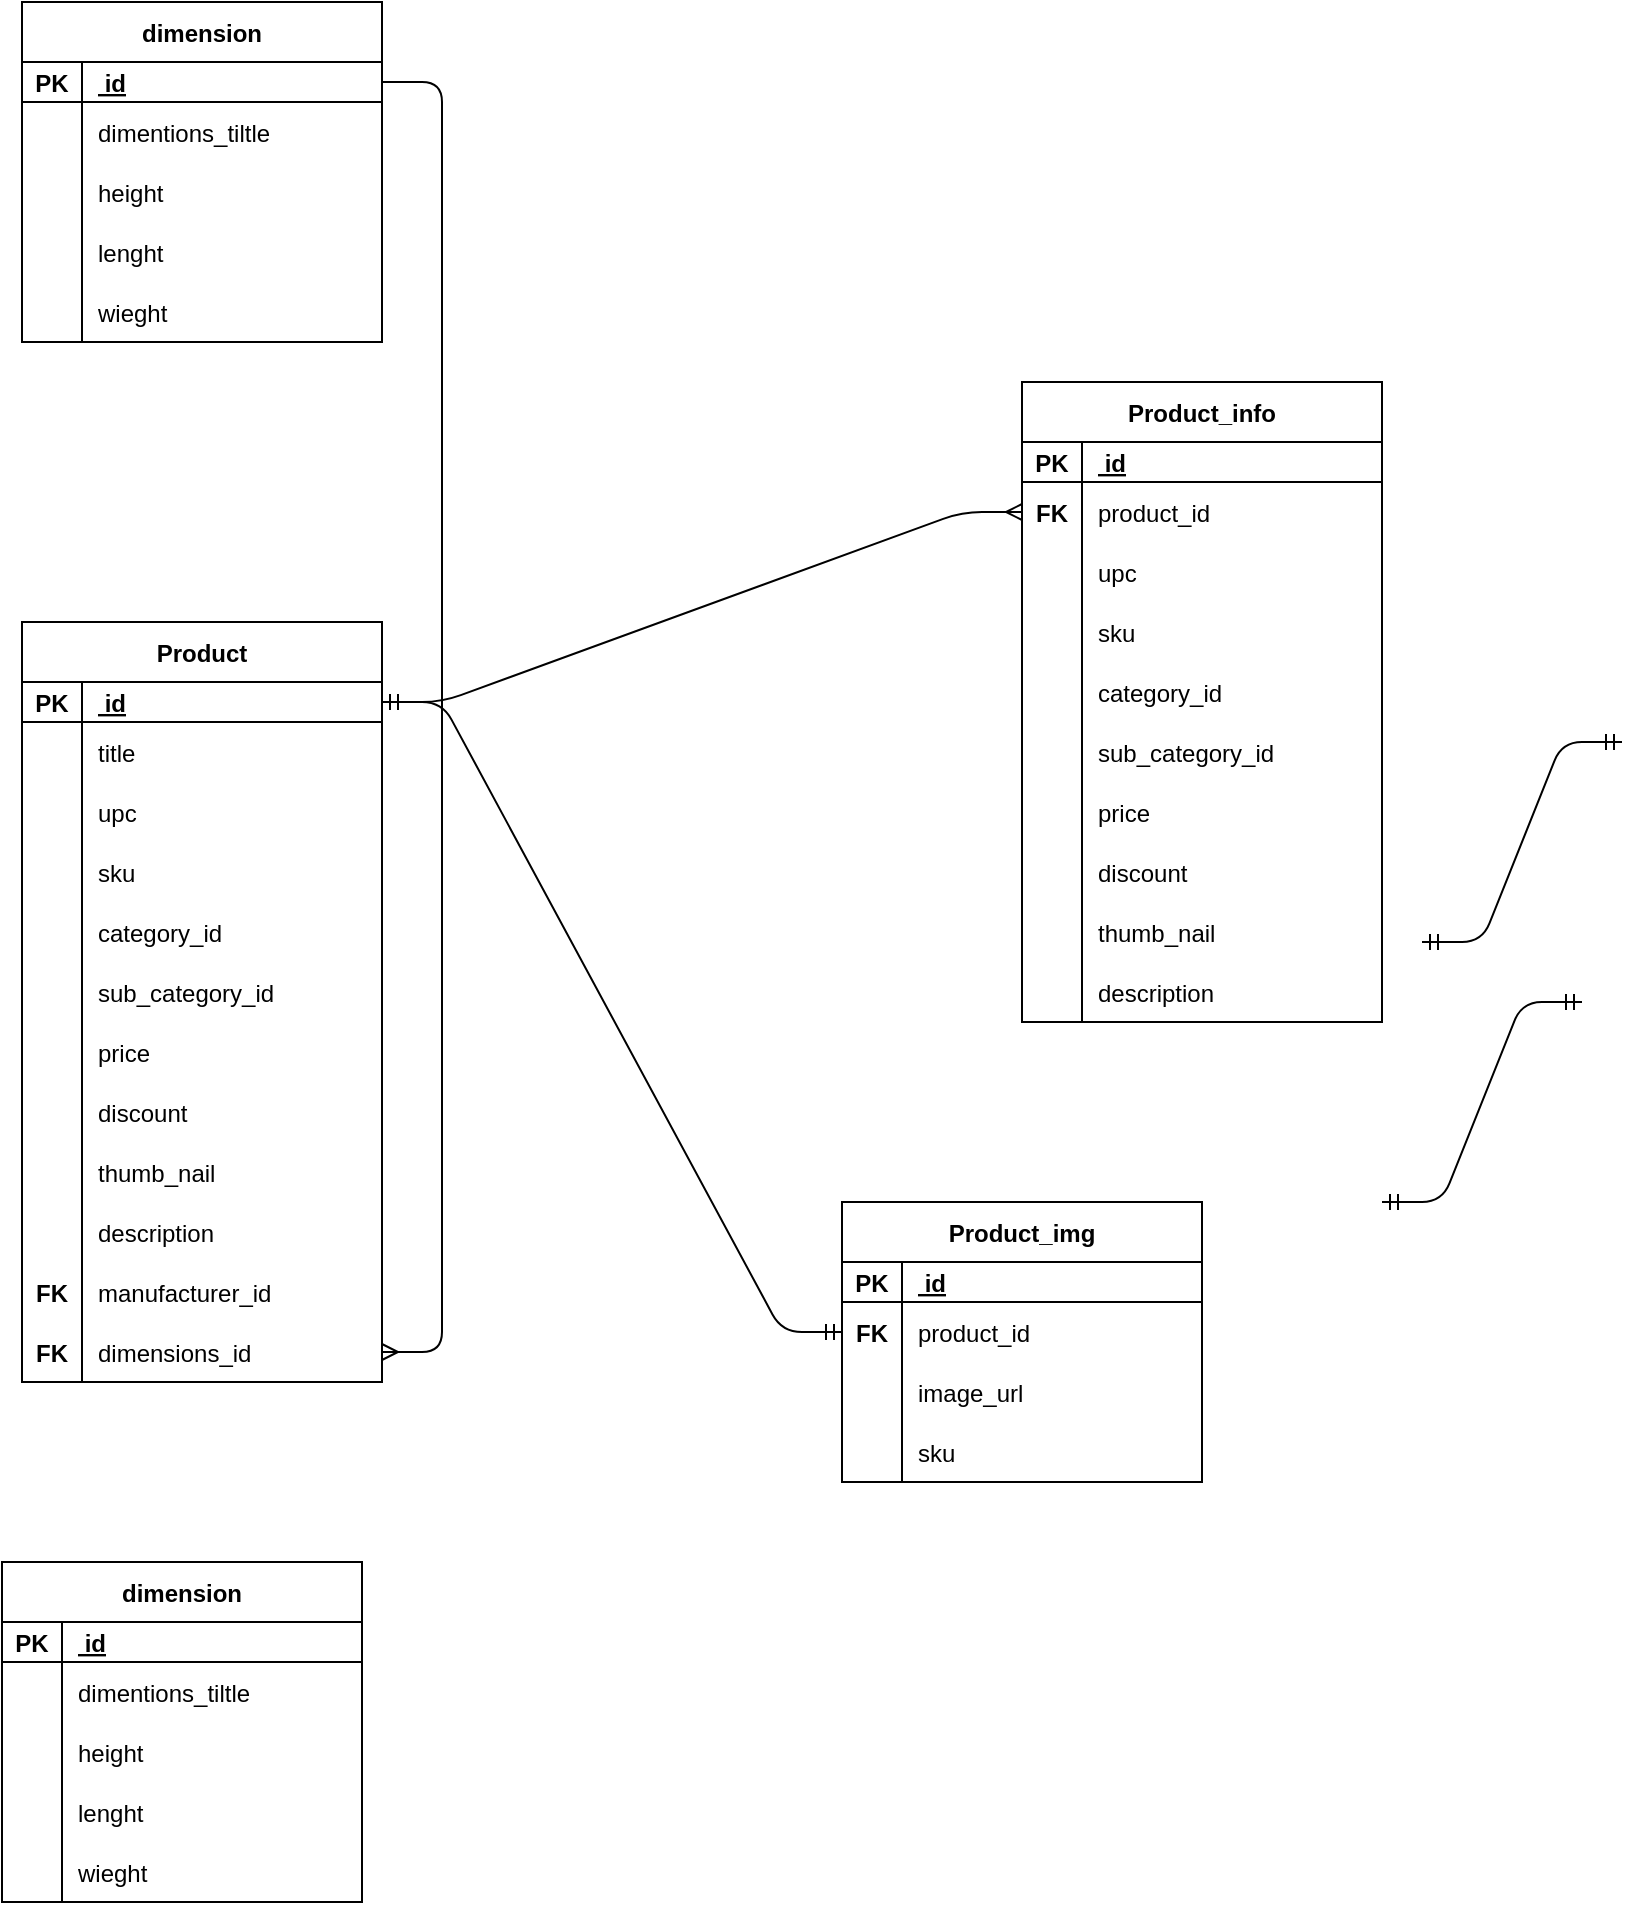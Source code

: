 <mxfile version="13.8.8" type="browser" pages="2"><diagram id="fEbdx-vUlIkWKk-Exyd5" name="Page-1"><mxGraphModel dx="1237" dy="641" grid="1" gridSize="10" guides="1" tooltips="1" connect="1" arrows="1" fold="1" page="1" pageScale="1" pageWidth="850" pageHeight="1100" background="none" math="0" shadow="0"><root><mxCell id="0"/><mxCell id="1" parent="0"/><mxCell id="HmxfH6JUdbdPDnPLkDST-1" value="Product" style="shape=table;startSize=30;container=1;collapsible=1;childLayout=tableLayout;fixedRows=1;rowLines=0;fontStyle=1;align=center;resizeLast=1;" parent="1" vertex="1"><mxGeometry x="300" y="340" width="180" height="380" as="geometry"/></mxCell><mxCell id="HmxfH6JUdbdPDnPLkDST-2" value="" style="shape=partialRectangle;collapsible=0;dropTarget=0;pointerEvents=0;fillColor=none;top=0;left=0;bottom=1;right=0;points=[[0,0.5],[1,0.5]];portConstraint=eastwest;" parent="HmxfH6JUdbdPDnPLkDST-1" vertex="1"><mxGeometry y="30" width="180" height="20" as="geometry"/></mxCell><mxCell id="HmxfH6JUdbdPDnPLkDST-3" value="PK" style="shape=partialRectangle;connectable=0;fillColor=none;top=0;left=0;bottom=0;right=0;fontStyle=1;overflow=hidden;" parent="HmxfH6JUdbdPDnPLkDST-2" vertex="1"><mxGeometry width="30" height="20" as="geometry"/></mxCell><mxCell id="HmxfH6JUdbdPDnPLkDST-4" value=" id" style="shape=partialRectangle;connectable=0;fillColor=none;top=0;left=0;bottom=0;right=0;align=left;spacingLeft=6;fontStyle=5;overflow=hidden;" parent="HmxfH6JUdbdPDnPLkDST-2" vertex="1"><mxGeometry x="30" width="150" height="20" as="geometry"/></mxCell><mxCell id="HmxfH6JUdbdPDnPLkDST-5" value="" style="shape=partialRectangle;collapsible=0;dropTarget=0;pointerEvents=0;fillColor=none;top=0;left=0;bottom=0;right=0;points=[[0,0.5],[1,0.5]];portConstraint=eastwest;" parent="HmxfH6JUdbdPDnPLkDST-1" vertex="1"><mxGeometry y="50" width="180" height="30" as="geometry"/></mxCell><mxCell id="HmxfH6JUdbdPDnPLkDST-6" value="" style="shape=partialRectangle;connectable=0;fillColor=none;top=0;left=0;bottom=0;right=0;editable=1;overflow=hidden;" parent="HmxfH6JUdbdPDnPLkDST-5" vertex="1"><mxGeometry width="30" height="30" as="geometry"/></mxCell><mxCell id="HmxfH6JUdbdPDnPLkDST-7" value="title" style="shape=partialRectangle;connectable=0;fillColor=none;top=0;left=0;bottom=0;right=0;align=left;spacingLeft=6;overflow=hidden;" parent="HmxfH6JUdbdPDnPLkDST-5" vertex="1"><mxGeometry x="30" width="150" height="30" as="geometry"/></mxCell><mxCell id="HmxfH6JUdbdPDnPLkDST-8" value="" style="shape=partialRectangle;collapsible=0;dropTarget=0;pointerEvents=0;fillColor=none;top=0;left=0;bottom=0;right=0;points=[[0,0.5],[1,0.5]];portConstraint=eastwest;" parent="HmxfH6JUdbdPDnPLkDST-1" vertex="1"><mxGeometry y="80" width="180" height="30" as="geometry"/></mxCell><mxCell id="HmxfH6JUdbdPDnPLkDST-9" value="" style="shape=partialRectangle;connectable=0;fillColor=none;top=0;left=0;bottom=0;right=0;editable=1;overflow=hidden;" parent="HmxfH6JUdbdPDnPLkDST-8" vertex="1"><mxGeometry width="30" height="30" as="geometry"/></mxCell><mxCell id="HmxfH6JUdbdPDnPLkDST-10" value="upc   " style="shape=partialRectangle;connectable=0;fillColor=none;top=0;left=0;bottom=0;right=0;align=left;spacingLeft=6;overflow=hidden;" parent="HmxfH6JUdbdPDnPLkDST-8" vertex="1"><mxGeometry x="30" width="150" height="30" as="geometry"/></mxCell><mxCell id="HmxfH6JUdbdPDnPLkDST-11" value="" style="shape=partialRectangle;collapsible=0;dropTarget=0;pointerEvents=0;fillColor=none;top=0;left=0;bottom=0;right=0;points=[[0,0.5],[1,0.5]];portConstraint=eastwest;" parent="HmxfH6JUdbdPDnPLkDST-1" vertex="1"><mxGeometry y="110" width="180" height="30" as="geometry"/></mxCell><mxCell id="HmxfH6JUdbdPDnPLkDST-12" value="" style="shape=partialRectangle;connectable=0;fillColor=none;top=0;left=0;bottom=0;right=0;editable=1;overflow=hidden;" parent="HmxfH6JUdbdPDnPLkDST-11" vertex="1"><mxGeometry width="30" height="30" as="geometry"/></mxCell><mxCell id="HmxfH6JUdbdPDnPLkDST-13" value="sku" style="shape=partialRectangle;connectable=0;fillColor=none;top=0;left=0;bottom=0;right=0;align=left;spacingLeft=6;overflow=hidden;" parent="HmxfH6JUdbdPDnPLkDST-11" vertex="1"><mxGeometry x="30" width="150" height="30" as="geometry"/></mxCell><mxCell id="tPYWvivdHsHxhZKsku42-125" style="shape=partialRectangle;collapsible=0;dropTarget=0;pointerEvents=0;fillColor=none;top=0;left=0;bottom=0;right=0;points=[[0,0.5],[1,0.5]];portConstraint=eastwest;" parent="HmxfH6JUdbdPDnPLkDST-1" vertex="1"><mxGeometry y="140" width="180" height="30" as="geometry"/></mxCell><mxCell id="tPYWvivdHsHxhZKsku42-126" style="shape=partialRectangle;connectable=0;fillColor=none;top=0;left=0;bottom=0;right=0;editable=1;overflow=hidden;" parent="tPYWvivdHsHxhZKsku42-125" vertex="1"><mxGeometry width="30" height="30" as="geometry"/></mxCell><mxCell id="tPYWvivdHsHxhZKsku42-127" value="category_id" style="shape=partialRectangle;connectable=0;fillColor=none;top=0;left=0;bottom=0;right=0;align=left;spacingLeft=6;overflow=hidden;" parent="tPYWvivdHsHxhZKsku42-125" vertex="1"><mxGeometry x="30" width="150" height="30" as="geometry"/></mxCell><mxCell id="tPYWvivdHsHxhZKsku42-148" style="shape=partialRectangle;collapsible=0;dropTarget=0;pointerEvents=0;fillColor=none;top=0;left=0;bottom=0;right=0;points=[[0,0.5],[1,0.5]];portConstraint=eastwest;" parent="HmxfH6JUdbdPDnPLkDST-1" vertex="1"><mxGeometry y="170" width="180" height="30" as="geometry"/></mxCell><mxCell id="tPYWvivdHsHxhZKsku42-149" value="" style="shape=partialRectangle;connectable=0;fillColor=none;top=0;left=0;bottom=0;right=0;editable=1;overflow=hidden;" parent="tPYWvivdHsHxhZKsku42-148" vertex="1"><mxGeometry width="30" height="30" as="geometry"/></mxCell><mxCell id="tPYWvivdHsHxhZKsku42-150" value="sub_category_id" style="shape=partialRectangle;connectable=0;fillColor=none;top=0;left=0;bottom=0;right=0;align=left;spacingLeft=6;overflow=hidden;" parent="tPYWvivdHsHxhZKsku42-148" vertex="1"><mxGeometry x="30" width="150" height="30" as="geometry"/></mxCell><mxCell id="WSC9RG_QMEoQZUAOt0Hj-1" style="shape=partialRectangle;collapsible=0;dropTarget=0;pointerEvents=0;fillColor=none;top=0;left=0;bottom=0;right=0;points=[[0,0.5],[1,0.5]];portConstraint=eastwest;" parent="HmxfH6JUdbdPDnPLkDST-1" vertex="1"><mxGeometry y="200" width="180" height="30" as="geometry"/></mxCell><mxCell id="WSC9RG_QMEoQZUAOt0Hj-2" style="shape=partialRectangle;connectable=0;fillColor=none;top=0;left=0;bottom=0;right=0;editable=1;overflow=hidden;" parent="WSC9RG_QMEoQZUAOt0Hj-1" vertex="1"><mxGeometry width="30" height="30" as="geometry"/></mxCell><mxCell id="WSC9RG_QMEoQZUAOt0Hj-3" value="price" style="shape=partialRectangle;connectable=0;fillColor=none;top=0;left=0;bottom=0;right=0;align=left;spacingLeft=6;overflow=hidden;" parent="WSC9RG_QMEoQZUAOt0Hj-1" vertex="1"><mxGeometry x="30" width="150" height="30" as="geometry"/></mxCell><mxCell id="WSC9RG_QMEoQZUAOt0Hj-4" style="shape=partialRectangle;collapsible=0;dropTarget=0;pointerEvents=0;fillColor=none;top=0;left=0;bottom=0;right=0;points=[[0,0.5],[1,0.5]];portConstraint=eastwest;" parent="HmxfH6JUdbdPDnPLkDST-1" vertex="1"><mxGeometry y="230" width="180" height="30" as="geometry"/></mxCell><mxCell id="WSC9RG_QMEoQZUAOt0Hj-5" style="shape=partialRectangle;connectable=0;fillColor=none;top=0;left=0;bottom=0;right=0;editable=1;overflow=hidden;" parent="WSC9RG_QMEoQZUAOt0Hj-4" vertex="1"><mxGeometry width="30" height="30" as="geometry"/></mxCell><mxCell id="WSC9RG_QMEoQZUAOt0Hj-6" value="discount" style="shape=partialRectangle;connectable=0;fillColor=none;top=0;left=0;bottom=0;right=0;align=left;spacingLeft=6;overflow=hidden;" parent="WSC9RG_QMEoQZUAOt0Hj-4" vertex="1"><mxGeometry x="30" width="150" height="30" as="geometry"/></mxCell><mxCell id="WSC9RG_QMEoQZUAOt0Hj-7" style="shape=partialRectangle;collapsible=0;dropTarget=0;pointerEvents=0;fillColor=none;top=0;left=0;bottom=0;right=0;points=[[0,0.5],[1,0.5]];portConstraint=eastwest;" parent="HmxfH6JUdbdPDnPLkDST-1" vertex="1"><mxGeometry y="260" width="180" height="30" as="geometry"/></mxCell><mxCell id="WSC9RG_QMEoQZUAOt0Hj-8" style="shape=partialRectangle;connectable=0;fillColor=none;top=0;left=0;bottom=0;right=0;editable=1;overflow=hidden;" parent="WSC9RG_QMEoQZUAOt0Hj-7" vertex="1"><mxGeometry width="30" height="30" as="geometry"/></mxCell><mxCell id="WSC9RG_QMEoQZUAOt0Hj-9" value="thumb_nail" style="shape=partialRectangle;connectable=0;fillColor=none;top=0;left=0;bottom=0;right=0;align=left;spacingLeft=6;overflow=hidden;" parent="WSC9RG_QMEoQZUAOt0Hj-7" vertex="1"><mxGeometry x="30" width="150" height="30" as="geometry"/></mxCell><mxCell id="WSC9RG_QMEoQZUAOt0Hj-10" style="shape=partialRectangle;collapsible=0;dropTarget=0;pointerEvents=0;fillColor=none;top=0;left=0;bottom=0;right=0;points=[[0,0.5],[1,0.5]];portConstraint=eastwest;" parent="HmxfH6JUdbdPDnPLkDST-1" vertex="1"><mxGeometry y="290" width="180" height="30" as="geometry"/></mxCell><mxCell id="WSC9RG_QMEoQZUAOt0Hj-11" style="shape=partialRectangle;connectable=0;fillColor=none;top=0;left=0;bottom=0;right=0;editable=1;overflow=hidden;" parent="WSC9RG_QMEoQZUAOt0Hj-10" vertex="1"><mxGeometry width="30" height="30" as="geometry"/></mxCell><mxCell id="WSC9RG_QMEoQZUAOt0Hj-12" value="description" style="shape=partialRectangle;connectable=0;fillColor=none;top=0;left=0;bottom=0;right=0;align=left;spacingLeft=6;overflow=hidden;" parent="WSC9RG_QMEoQZUAOt0Hj-10" vertex="1"><mxGeometry x="30" width="150" height="30" as="geometry"/></mxCell><mxCell id="WSC9RG_QMEoQZUAOt0Hj-13" style="shape=partialRectangle;collapsible=0;dropTarget=0;pointerEvents=0;fillColor=none;top=0;left=0;bottom=0;right=0;points=[[0,0.5],[1,0.5]];portConstraint=eastwest;" parent="HmxfH6JUdbdPDnPLkDST-1" vertex="1"><mxGeometry y="320" width="180" height="30" as="geometry"/></mxCell><mxCell id="WSC9RG_QMEoQZUAOt0Hj-14" value="FK" style="shape=partialRectangle;connectable=0;fillColor=none;top=0;left=0;bottom=0;right=0;editable=1;overflow=hidden;fontStyle=1" parent="WSC9RG_QMEoQZUAOt0Hj-13" vertex="1"><mxGeometry width="30" height="30" as="geometry"/></mxCell><mxCell id="WSC9RG_QMEoQZUAOt0Hj-15" value="manufacturer_id" style="shape=partialRectangle;connectable=0;fillColor=none;top=0;left=0;bottom=0;right=0;align=left;spacingLeft=6;overflow=hidden;" parent="WSC9RG_QMEoQZUAOt0Hj-13" vertex="1"><mxGeometry x="30" width="150" height="30" as="geometry"/></mxCell><mxCell id="WSC9RG_QMEoQZUAOt0Hj-16" style="shape=partialRectangle;collapsible=0;dropTarget=0;pointerEvents=0;fillColor=none;top=0;left=0;bottom=0;right=0;points=[[0,0.5],[1,0.5]];portConstraint=eastwest;" parent="HmxfH6JUdbdPDnPLkDST-1" vertex="1"><mxGeometry y="350" width="180" height="30" as="geometry"/></mxCell><mxCell id="WSC9RG_QMEoQZUAOt0Hj-17" value="FK" style="shape=partialRectangle;connectable=0;fillColor=none;top=0;left=0;bottom=0;right=0;editable=1;overflow=hidden;fontStyle=1" parent="WSC9RG_QMEoQZUAOt0Hj-16" vertex="1"><mxGeometry width="30" height="30" as="geometry"/></mxCell><mxCell id="WSC9RG_QMEoQZUAOt0Hj-18" value="dimensions_id" style="shape=partialRectangle;connectable=0;fillColor=none;top=0;left=0;bottom=0;right=0;align=left;spacingLeft=6;overflow=hidden;" parent="WSC9RG_QMEoQZUAOt0Hj-16" vertex="1"><mxGeometry x="30" width="150" height="30" as="geometry"/></mxCell><mxCell id="WSC9RG_QMEoQZUAOt0Hj-31" value="Product_info" style="shape=table;startSize=30;container=1;collapsible=1;childLayout=tableLayout;fixedRows=1;rowLines=0;fontStyle=1;align=center;resizeLast=1;" parent="1" vertex="1"><mxGeometry x="800" y="220" width="180" height="320" as="geometry"/></mxCell><mxCell id="WSC9RG_QMEoQZUAOt0Hj-32" value="" style="shape=partialRectangle;collapsible=0;dropTarget=0;pointerEvents=0;fillColor=none;top=0;left=0;bottom=1;right=0;points=[[0,0.5],[1,0.5]];portConstraint=eastwest;" parent="WSC9RG_QMEoQZUAOt0Hj-31" vertex="1"><mxGeometry y="30" width="180" height="20" as="geometry"/></mxCell><mxCell id="WSC9RG_QMEoQZUAOt0Hj-33" value="PK" style="shape=partialRectangle;connectable=0;fillColor=none;top=0;left=0;bottom=0;right=0;fontStyle=1;overflow=hidden;" parent="WSC9RG_QMEoQZUAOt0Hj-32" vertex="1"><mxGeometry width="30" height="20" as="geometry"/></mxCell><mxCell id="WSC9RG_QMEoQZUAOt0Hj-34" value=" id" style="shape=partialRectangle;connectable=0;fillColor=none;top=0;left=0;bottom=0;right=0;align=left;spacingLeft=6;fontStyle=5;overflow=hidden;" parent="WSC9RG_QMEoQZUAOt0Hj-32" vertex="1"><mxGeometry x="30" width="150" height="20" as="geometry"/></mxCell><mxCell id="WSC9RG_QMEoQZUAOt0Hj-35" value="" style="shape=partialRectangle;collapsible=0;dropTarget=0;pointerEvents=0;fillColor=none;top=0;left=0;bottom=0;right=0;points=[[0,0.5],[1,0.5]];portConstraint=eastwest;" parent="WSC9RG_QMEoQZUAOt0Hj-31" vertex="1"><mxGeometry y="50" width="180" height="30" as="geometry"/></mxCell><mxCell id="WSC9RG_QMEoQZUAOt0Hj-36" value="FK" style="shape=partialRectangle;connectable=0;fillColor=none;top=0;left=0;bottom=0;right=0;editable=1;overflow=hidden;fontStyle=1" parent="WSC9RG_QMEoQZUAOt0Hj-35" vertex="1"><mxGeometry width="30" height="30" as="geometry"/></mxCell><mxCell id="WSC9RG_QMEoQZUAOt0Hj-37" value="product_id" style="shape=partialRectangle;connectable=0;fillColor=none;top=0;left=0;bottom=0;right=0;align=left;spacingLeft=6;overflow=hidden;" parent="WSC9RG_QMEoQZUAOt0Hj-35" vertex="1"><mxGeometry x="30" width="150" height="30" as="geometry"/></mxCell><mxCell id="WSC9RG_QMEoQZUAOt0Hj-38" value="" style="shape=partialRectangle;collapsible=0;dropTarget=0;pointerEvents=0;fillColor=none;top=0;left=0;bottom=0;right=0;points=[[0,0.5],[1,0.5]];portConstraint=eastwest;" parent="WSC9RG_QMEoQZUAOt0Hj-31" vertex="1"><mxGeometry y="80" width="180" height="30" as="geometry"/></mxCell><mxCell id="WSC9RG_QMEoQZUAOt0Hj-39" value="" style="shape=partialRectangle;connectable=0;fillColor=none;top=0;left=0;bottom=0;right=0;editable=1;overflow=hidden;" parent="WSC9RG_QMEoQZUAOt0Hj-38" vertex="1"><mxGeometry width="30" height="30" as="geometry"/></mxCell><mxCell id="WSC9RG_QMEoQZUAOt0Hj-40" value="upc   " style="shape=partialRectangle;connectable=0;fillColor=none;top=0;left=0;bottom=0;right=0;align=left;spacingLeft=6;overflow=hidden;" parent="WSC9RG_QMEoQZUAOt0Hj-38" vertex="1"><mxGeometry x="30" width="150" height="30" as="geometry"/></mxCell><mxCell id="WSC9RG_QMEoQZUAOt0Hj-41" value="" style="shape=partialRectangle;collapsible=0;dropTarget=0;pointerEvents=0;fillColor=none;top=0;left=0;bottom=0;right=0;points=[[0,0.5],[1,0.5]];portConstraint=eastwest;" parent="WSC9RG_QMEoQZUAOt0Hj-31" vertex="1"><mxGeometry y="110" width="180" height="30" as="geometry"/></mxCell><mxCell id="WSC9RG_QMEoQZUAOt0Hj-42" value="" style="shape=partialRectangle;connectable=0;fillColor=none;top=0;left=0;bottom=0;right=0;editable=1;overflow=hidden;" parent="WSC9RG_QMEoQZUAOt0Hj-41" vertex="1"><mxGeometry width="30" height="30" as="geometry"/></mxCell><mxCell id="WSC9RG_QMEoQZUAOt0Hj-43" value="sku" style="shape=partialRectangle;connectable=0;fillColor=none;top=0;left=0;bottom=0;right=0;align=left;spacingLeft=6;overflow=hidden;" parent="WSC9RG_QMEoQZUAOt0Hj-41" vertex="1"><mxGeometry x="30" width="150" height="30" as="geometry"/></mxCell><mxCell id="WSC9RG_QMEoQZUAOt0Hj-44" style="shape=partialRectangle;collapsible=0;dropTarget=0;pointerEvents=0;fillColor=none;top=0;left=0;bottom=0;right=0;points=[[0,0.5],[1,0.5]];portConstraint=eastwest;" parent="WSC9RG_QMEoQZUAOt0Hj-31" vertex="1"><mxGeometry y="140" width="180" height="30" as="geometry"/></mxCell><mxCell id="WSC9RG_QMEoQZUAOt0Hj-45" style="shape=partialRectangle;connectable=0;fillColor=none;top=0;left=0;bottom=0;right=0;editable=1;overflow=hidden;" parent="WSC9RG_QMEoQZUAOt0Hj-44" vertex="1"><mxGeometry width="30" height="30" as="geometry"/></mxCell><mxCell id="WSC9RG_QMEoQZUAOt0Hj-46" value="category_id" style="shape=partialRectangle;connectable=0;fillColor=none;top=0;left=0;bottom=0;right=0;align=left;spacingLeft=6;overflow=hidden;" parent="WSC9RG_QMEoQZUAOt0Hj-44" vertex="1"><mxGeometry x="30" width="150" height="30" as="geometry"/></mxCell><mxCell id="WSC9RG_QMEoQZUAOt0Hj-47" style="shape=partialRectangle;collapsible=0;dropTarget=0;pointerEvents=0;fillColor=none;top=0;left=0;bottom=0;right=0;points=[[0,0.5],[1,0.5]];portConstraint=eastwest;" parent="WSC9RG_QMEoQZUAOt0Hj-31" vertex="1"><mxGeometry y="170" width="180" height="30" as="geometry"/></mxCell><mxCell id="WSC9RG_QMEoQZUAOt0Hj-48" value="" style="shape=partialRectangle;connectable=0;fillColor=none;top=0;left=0;bottom=0;right=0;editable=1;overflow=hidden;" parent="WSC9RG_QMEoQZUAOt0Hj-47" vertex="1"><mxGeometry width="30" height="30" as="geometry"/></mxCell><mxCell id="WSC9RG_QMEoQZUAOt0Hj-49" value="sub_category_id" style="shape=partialRectangle;connectable=0;fillColor=none;top=0;left=0;bottom=0;right=0;align=left;spacingLeft=6;overflow=hidden;" parent="WSC9RG_QMEoQZUAOt0Hj-47" vertex="1"><mxGeometry x="30" width="150" height="30" as="geometry"/></mxCell><mxCell id="WSC9RG_QMEoQZUAOt0Hj-50" style="shape=partialRectangle;collapsible=0;dropTarget=0;pointerEvents=0;fillColor=none;top=0;left=0;bottom=0;right=0;points=[[0,0.5],[1,0.5]];portConstraint=eastwest;" parent="WSC9RG_QMEoQZUAOt0Hj-31" vertex="1"><mxGeometry y="200" width="180" height="30" as="geometry"/></mxCell><mxCell id="WSC9RG_QMEoQZUAOt0Hj-51" style="shape=partialRectangle;connectable=0;fillColor=none;top=0;left=0;bottom=0;right=0;editable=1;overflow=hidden;" parent="WSC9RG_QMEoQZUAOt0Hj-50" vertex="1"><mxGeometry width="30" height="30" as="geometry"/></mxCell><mxCell id="WSC9RG_QMEoQZUAOt0Hj-52" value="price" style="shape=partialRectangle;connectable=0;fillColor=none;top=0;left=0;bottom=0;right=0;align=left;spacingLeft=6;overflow=hidden;" parent="WSC9RG_QMEoQZUAOt0Hj-50" vertex="1"><mxGeometry x="30" width="150" height="30" as="geometry"/></mxCell><mxCell id="WSC9RG_QMEoQZUAOt0Hj-53" style="shape=partialRectangle;collapsible=0;dropTarget=0;pointerEvents=0;fillColor=none;top=0;left=0;bottom=0;right=0;points=[[0,0.5],[1,0.5]];portConstraint=eastwest;" parent="WSC9RG_QMEoQZUAOt0Hj-31" vertex="1"><mxGeometry y="230" width="180" height="30" as="geometry"/></mxCell><mxCell id="WSC9RG_QMEoQZUAOt0Hj-54" style="shape=partialRectangle;connectable=0;fillColor=none;top=0;left=0;bottom=0;right=0;editable=1;overflow=hidden;" parent="WSC9RG_QMEoQZUAOt0Hj-53" vertex="1"><mxGeometry width="30" height="30" as="geometry"/></mxCell><mxCell id="WSC9RG_QMEoQZUAOt0Hj-55" value="discount" style="shape=partialRectangle;connectable=0;fillColor=none;top=0;left=0;bottom=0;right=0;align=left;spacingLeft=6;overflow=hidden;" parent="WSC9RG_QMEoQZUAOt0Hj-53" vertex="1"><mxGeometry x="30" width="150" height="30" as="geometry"/></mxCell><mxCell id="WSC9RG_QMEoQZUAOt0Hj-56" style="shape=partialRectangle;collapsible=0;dropTarget=0;pointerEvents=0;fillColor=none;top=0;left=0;bottom=0;right=0;points=[[0,0.5],[1,0.5]];portConstraint=eastwest;" parent="WSC9RG_QMEoQZUAOt0Hj-31" vertex="1"><mxGeometry y="260" width="180" height="30" as="geometry"/></mxCell><mxCell id="WSC9RG_QMEoQZUAOt0Hj-57" style="shape=partialRectangle;connectable=0;fillColor=none;top=0;left=0;bottom=0;right=0;editable=1;overflow=hidden;" parent="WSC9RG_QMEoQZUAOt0Hj-56" vertex="1"><mxGeometry width="30" height="30" as="geometry"/></mxCell><mxCell id="WSC9RG_QMEoQZUAOt0Hj-58" value="thumb_nail" style="shape=partialRectangle;connectable=0;fillColor=none;top=0;left=0;bottom=0;right=0;align=left;spacingLeft=6;overflow=hidden;" parent="WSC9RG_QMEoQZUAOt0Hj-56" vertex="1"><mxGeometry x="30" width="150" height="30" as="geometry"/></mxCell><mxCell id="WSC9RG_QMEoQZUAOt0Hj-59" style="shape=partialRectangle;collapsible=0;dropTarget=0;pointerEvents=0;fillColor=none;top=0;left=0;bottom=0;right=0;points=[[0,0.5],[1,0.5]];portConstraint=eastwest;" parent="WSC9RG_QMEoQZUAOt0Hj-31" vertex="1"><mxGeometry y="290" width="180" height="30" as="geometry"/></mxCell><mxCell id="WSC9RG_QMEoQZUAOt0Hj-60" style="shape=partialRectangle;connectable=0;fillColor=none;top=0;left=0;bottom=0;right=0;editable=1;overflow=hidden;" parent="WSC9RG_QMEoQZUAOt0Hj-59" vertex="1"><mxGeometry width="30" height="30" as="geometry"/></mxCell><mxCell id="WSC9RG_QMEoQZUAOt0Hj-61" value="description" style="shape=partialRectangle;connectable=0;fillColor=none;top=0;left=0;bottom=0;right=0;align=left;spacingLeft=6;overflow=hidden;" parent="WSC9RG_QMEoQZUAOt0Hj-59" vertex="1"><mxGeometry x="30" width="150" height="30" as="geometry"/></mxCell><mxCell id="WSC9RG_QMEoQZUAOt0Hj-78" value="Product_img" style="shape=table;startSize=30;container=1;collapsible=1;childLayout=tableLayout;fixedRows=1;rowLines=0;fontStyle=1;align=center;resizeLast=1;" parent="1" vertex="1"><mxGeometry x="710" y="630" width="180" height="140" as="geometry"/></mxCell><mxCell id="WSC9RG_QMEoQZUAOt0Hj-79" value="" style="shape=partialRectangle;collapsible=0;dropTarget=0;pointerEvents=0;fillColor=none;top=0;left=0;bottom=1;right=0;points=[[0,0.5],[1,0.5]];portConstraint=eastwest;" parent="WSC9RG_QMEoQZUAOt0Hj-78" vertex="1"><mxGeometry y="30" width="180" height="20" as="geometry"/></mxCell><mxCell id="WSC9RG_QMEoQZUAOt0Hj-80" value="PK" style="shape=partialRectangle;connectable=0;fillColor=none;top=0;left=0;bottom=0;right=0;fontStyle=1;overflow=hidden;" parent="WSC9RG_QMEoQZUAOt0Hj-79" vertex="1"><mxGeometry width="30" height="20" as="geometry"/></mxCell><mxCell id="WSC9RG_QMEoQZUAOt0Hj-81" value=" id" style="shape=partialRectangle;connectable=0;fillColor=none;top=0;left=0;bottom=0;right=0;align=left;spacingLeft=6;fontStyle=5;overflow=hidden;" parent="WSC9RG_QMEoQZUAOt0Hj-79" vertex="1"><mxGeometry x="30" width="150" height="20" as="geometry"/></mxCell><mxCell id="WSC9RG_QMEoQZUAOt0Hj-82" value="" style="shape=partialRectangle;collapsible=0;dropTarget=0;pointerEvents=0;fillColor=none;top=0;left=0;bottom=0;right=0;points=[[0,0.5],[1,0.5]];portConstraint=eastwest;" parent="WSC9RG_QMEoQZUAOt0Hj-78" vertex="1"><mxGeometry y="50" width="180" height="30" as="geometry"/></mxCell><mxCell id="WSC9RG_QMEoQZUAOt0Hj-83" value="FK" style="shape=partialRectangle;connectable=0;fillColor=none;top=0;left=0;bottom=0;right=0;editable=1;overflow=hidden;fontStyle=1" parent="WSC9RG_QMEoQZUAOt0Hj-82" vertex="1"><mxGeometry width="30" height="30" as="geometry"/></mxCell><mxCell id="WSC9RG_QMEoQZUAOt0Hj-84" value="product_id" style="shape=partialRectangle;connectable=0;fillColor=none;top=0;left=0;bottom=0;right=0;align=left;spacingLeft=6;overflow=hidden;" parent="WSC9RG_QMEoQZUAOt0Hj-82" vertex="1"><mxGeometry x="30" width="150" height="30" as="geometry"/></mxCell><mxCell id="WSC9RG_QMEoQZUAOt0Hj-85" value="" style="shape=partialRectangle;collapsible=0;dropTarget=0;pointerEvents=0;fillColor=none;top=0;left=0;bottom=0;right=0;points=[[0,0.5],[1,0.5]];portConstraint=eastwest;" parent="WSC9RG_QMEoQZUAOt0Hj-78" vertex="1"><mxGeometry y="80" width="180" height="30" as="geometry"/></mxCell><mxCell id="WSC9RG_QMEoQZUAOt0Hj-86" value="" style="shape=partialRectangle;connectable=0;fillColor=none;top=0;left=0;bottom=0;right=0;editable=1;overflow=hidden;" parent="WSC9RG_QMEoQZUAOt0Hj-85" vertex="1"><mxGeometry width="30" height="30" as="geometry"/></mxCell><mxCell id="WSC9RG_QMEoQZUAOt0Hj-87" value="image_url" style="shape=partialRectangle;connectable=0;fillColor=none;top=0;left=0;bottom=0;right=0;align=left;spacingLeft=6;overflow=hidden;" parent="WSC9RG_QMEoQZUAOt0Hj-85" vertex="1"><mxGeometry x="30" width="150" height="30" as="geometry"/></mxCell><mxCell id="WSC9RG_QMEoQZUAOt0Hj-88" value="" style="shape=partialRectangle;collapsible=0;dropTarget=0;pointerEvents=0;fillColor=none;top=0;left=0;bottom=0;right=0;points=[[0,0.5],[1,0.5]];portConstraint=eastwest;" parent="WSC9RG_QMEoQZUAOt0Hj-78" vertex="1"><mxGeometry y="110" width="180" height="30" as="geometry"/></mxCell><mxCell id="WSC9RG_QMEoQZUAOt0Hj-89" value="" style="shape=partialRectangle;connectable=0;fillColor=none;top=0;left=0;bottom=0;right=0;editable=1;overflow=hidden;" parent="WSC9RG_QMEoQZUAOt0Hj-88" vertex="1"><mxGeometry width="30" height="30" as="geometry"/></mxCell><mxCell id="WSC9RG_QMEoQZUAOt0Hj-90" value="sku" style="shape=partialRectangle;connectable=0;fillColor=none;top=0;left=0;bottom=0;right=0;align=left;spacingLeft=6;overflow=hidden;" parent="WSC9RG_QMEoQZUAOt0Hj-88" vertex="1"><mxGeometry x="30" width="150" height="30" as="geometry"/></mxCell><mxCell id="WSC9RG_QMEoQZUAOt0Hj-110" value="dimension" style="shape=table;startSize=30;container=1;collapsible=1;childLayout=tableLayout;fixedRows=1;rowLines=0;fontStyle=1;align=center;resizeLast=1;" parent="1" vertex="1"><mxGeometry x="300" y="30" width="180" height="170" as="geometry"/></mxCell><mxCell id="WSC9RG_QMEoQZUAOt0Hj-111" value="" style="shape=partialRectangle;collapsible=0;dropTarget=0;pointerEvents=0;fillColor=none;top=0;left=0;bottom=1;right=0;points=[[0,0.5],[1,0.5]];portConstraint=eastwest;" parent="WSC9RG_QMEoQZUAOt0Hj-110" vertex="1"><mxGeometry y="30" width="180" height="20" as="geometry"/></mxCell><mxCell id="WSC9RG_QMEoQZUAOt0Hj-112" value="PK" style="shape=partialRectangle;connectable=0;fillColor=none;top=0;left=0;bottom=0;right=0;fontStyle=1;overflow=hidden;" parent="WSC9RG_QMEoQZUAOt0Hj-111" vertex="1"><mxGeometry width="30" height="20" as="geometry"/></mxCell><mxCell id="WSC9RG_QMEoQZUAOt0Hj-113" value=" id" style="shape=partialRectangle;connectable=0;fillColor=none;top=0;left=0;bottom=0;right=0;align=left;spacingLeft=6;fontStyle=5;overflow=hidden;" parent="WSC9RG_QMEoQZUAOt0Hj-111" vertex="1"><mxGeometry x="30" width="150" height="20" as="geometry"/></mxCell><mxCell id="WSC9RG_QMEoQZUAOt0Hj-114" value="" style="shape=partialRectangle;collapsible=0;dropTarget=0;pointerEvents=0;fillColor=none;top=0;left=0;bottom=0;right=0;points=[[0,0.5],[1,0.5]];portConstraint=eastwest;" parent="WSC9RG_QMEoQZUAOt0Hj-110" vertex="1"><mxGeometry y="50" width="180" height="30" as="geometry"/></mxCell><mxCell id="WSC9RG_QMEoQZUAOt0Hj-115" value="" style="shape=partialRectangle;connectable=0;fillColor=none;top=0;left=0;bottom=0;right=0;editable=1;overflow=hidden;" parent="WSC9RG_QMEoQZUAOt0Hj-114" vertex="1"><mxGeometry width="30" height="30" as="geometry"/></mxCell><mxCell id="WSC9RG_QMEoQZUAOt0Hj-116" value="dimentions_tiltle" style="shape=partialRectangle;connectable=0;fillColor=none;top=0;left=0;bottom=0;right=0;align=left;spacingLeft=6;overflow=hidden;" parent="WSC9RG_QMEoQZUAOt0Hj-114" vertex="1"><mxGeometry x="30" width="150" height="30" as="geometry"/></mxCell><mxCell id="WSC9RG_QMEoQZUAOt0Hj-117" value="" style="shape=partialRectangle;collapsible=0;dropTarget=0;pointerEvents=0;fillColor=none;top=0;left=0;bottom=0;right=0;points=[[0,0.5],[1,0.5]];portConstraint=eastwest;" parent="WSC9RG_QMEoQZUAOt0Hj-110" vertex="1"><mxGeometry y="80" width="180" height="30" as="geometry"/></mxCell><mxCell id="WSC9RG_QMEoQZUAOt0Hj-118" value="" style="shape=partialRectangle;connectable=0;fillColor=none;top=0;left=0;bottom=0;right=0;editable=1;overflow=hidden;" parent="WSC9RG_QMEoQZUAOt0Hj-117" vertex="1"><mxGeometry width="30" height="30" as="geometry"/></mxCell><mxCell id="WSC9RG_QMEoQZUAOt0Hj-119" value="height" style="shape=partialRectangle;connectable=0;fillColor=none;top=0;left=0;bottom=0;right=0;align=left;spacingLeft=6;overflow=hidden;" parent="WSC9RG_QMEoQZUAOt0Hj-117" vertex="1"><mxGeometry x="30" width="150" height="30" as="geometry"/></mxCell><mxCell id="WSC9RG_QMEoQZUAOt0Hj-120" value="" style="shape=partialRectangle;collapsible=0;dropTarget=0;pointerEvents=0;fillColor=none;top=0;left=0;bottom=0;right=0;points=[[0,0.5],[1,0.5]];portConstraint=eastwest;" parent="WSC9RG_QMEoQZUAOt0Hj-110" vertex="1"><mxGeometry y="110" width="180" height="30" as="geometry"/></mxCell><mxCell id="WSC9RG_QMEoQZUAOt0Hj-121" value="" style="shape=partialRectangle;connectable=0;fillColor=none;top=0;left=0;bottom=0;right=0;editable=1;overflow=hidden;" parent="WSC9RG_QMEoQZUAOt0Hj-120" vertex="1"><mxGeometry width="30" height="30" as="geometry"/></mxCell><mxCell id="WSC9RG_QMEoQZUAOt0Hj-122" value="lenght" style="shape=partialRectangle;connectable=0;fillColor=none;top=0;left=0;bottom=0;right=0;align=left;spacingLeft=6;overflow=hidden;" parent="WSC9RG_QMEoQZUAOt0Hj-120" vertex="1"><mxGeometry x="30" width="150" height="30" as="geometry"/></mxCell><mxCell id="WSC9RG_QMEoQZUAOt0Hj-123" value="" style="shape=partialRectangle;collapsible=0;dropTarget=0;pointerEvents=0;fillColor=none;top=0;left=0;bottom=0;right=0;points=[[0,0.5],[1,0.5]];portConstraint=eastwest;" parent="WSC9RG_QMEoQZUAOt0Hj-110" vertex="1"><mxGeometry y="140" width="180" height="30" as="geometry"/></mxCell><mxCell id="WSC9RG_QMEoQZUAOt0Hj-124" value="" style="shape=partialRectangle;connectable=0;fillColor=none;top=0;left=0;bottom=0;right=0;editable=1;overflow=hidden;" parent="WSC9RG_QMEoQZUAOt0Hj-123" vertex="1"><mxGeometry width="30" height="30" as="geometry"/></mxCell><mxCell id="WSC9RG_QMEoQZUAOt0Hj-125" value="wieght" style="shape=partialRectangle;connectable=0;fillColor=none;top=0;left=0;bottom=0;right=0;align=left;spacingLeft=6;overflow=hidden;" parent="WSC9RG_QMEoQZUAOt0Hj-123" vertex="1"><mxGeometry x="30" width="150" height="30" as="geometry"/></mxCell><mxCell id="WSC9RG_QMEoQZUAOt0Hj-129" value="" style="edgeStyle=entityRelationEdgeStyle;fontSize=12;html=1;endArrow=ERmany;exitX=1;exitY=0.5;exitDx=0;exitDy=0;entryX=1;entryY=0.5;entryDx=0;entryDy=0;" parent="1" source="WSC9RG_QMEoQZUAOt0Hj-111" target="WSC9RG_QMEoQZUAOt0Hj-16" edge="1"><mxGeometry width="100" height="100" relative="1" as="geometry"><mxPoint x="190" y="240" as="sourcePoint"/><mxPoint x="290" y="140" as="targetPoint"/></mxGeometry></mxCell><mxCell id="WSC9RG_QMEoQZUAOt0Hj-137" value="" style="edgeStyle=entityRelationEdgeStyle;fontSize=12;html=1;endArrow=ERmany;exitX=1;exitY=0.5;exitDx=0;exitDy=0;entryX=0;entryY=0.5;entryDx=0;entryDy=0;" parent="1" source="HmxfH6JUdbdPDnPLkDST-2" target="WSC9RG_QMEoQZUAOt0Hj-35" edge="1"><mxGeometry width="100" height="100" relative="1" as="geometry"><mxPoint x="620" y="380" as="sourcePoint"/><mxPoint x="720" y="280" as="targetPoint"/></mxGeometry></mxCell><mxCell id="WSC9RG_QMEoQZUAOt0Hj-139" value="dimension" style="shape=table;startSize=30;container=1;collapsible=1;childLayout=tableLayout;fixedRows=1;rowLines=0;fontStyle=1;align=center;resizeLast=1;" parent="1" vertex="1"><mxGeometry x="290" y="810" width="180" height="170" as="geometry"/></mxCell><mxCell id="WSC9RG_QMEoQZUAOt0Hj-140" value="" style="shape=partialRectangle;collapsible=0;dropTarget=0;pointerEvents=0;fillColor=none;top=0;left=0;bottom=1;right=0;points=[[0,0.5],[1,0.5]];portConstraint=eastwest;" parent="WSC9RG_QMEoQZUAOt0Hj-139" vertex="1"><mxGeometry y="30" width="180" height="20" as="geometry"/></mxCell><mxCell id="WSC9RG_QMEoQZUAOt0Hj-141" value="PK" style="shape=partialRectangle;connectable=0;fillColor=none;top=0;left=0;bottom=0;right=0;fontStyle=1;overflow=hidden;" parent="WSC9RG_QMEoQZUAOt0Hj-140" vertex="1"><mxGeometry width="30" height="20" as="geometry"/></mxCell><mxCell id="WSC9RG_QMEoQZUAOt0Hj-142" value=" id" style="shape=partialRectangle;connectable=0;fillColor=none;top=0;left=0;bottom=0;right=0;align=left;spacingLeft=6;fontStyle=5;overflow=hidden;" parent="WSC9RG_QMEoQZUAOt0Hj-140" vertex="1"><mxGeometry x="30" width="150" height="20" as="geometry"/></mxCell><mxCell id="WSC9RG_QMEoQZUAOt0Hj-143" value="" style="shape=partialRectangle;collapsible=0;dropTarget=0;pointerEvents=0;fillColor=none;top=0;left=0;bottom=0;right=0;points=[[0,0.5],[1,0.5]];portConstraint=eastwest;" parent="WSC9RG_QMEoQZUAOt0Hj-139" vertex="1"><mxGeometry y="50" width="180" height="30" as="geometry"/></mxCell><mxCell id="WSC9RG_QMEoQZUAOt0Hj-144" value="" style="shape=partialRectangle;connectable=0;fillColor=none;top=0;left=0;bottom=0;right=0;editable=1;overflow=hidden;" parent="WSC9RG_QMEoQZUAOt0Hj-143" vertex="1"><mxGeometry width="30" height="30" as="geometry"/></mxCell><mxCell id="WSC9RG_QMEoQZUAOt0Hj-145" value="dimentions_tiltle" style="shape=partialRectangle;connectable=0;fillColor=none;top=0;left=0;bottom=0;right=0;align=left;spacingLeft=6;overflow=hidden;" parent="WSC9RG_QMEoQZUAOt0Hj-143" vertex="1"><mxGeometry x="30" width="150" height="30" as="geometry"/></mxCell><mxCell id="WSC9RG_QMEoQZUAOt0Hj-146" value="" style="shape=partialRectangle;collapsible=0;dropTarget=0;pointerEvents=0;fillColor=none;top=0;left=0;bottom=0;right=0;points=[[0,0.5],[1,0.5]];portConstraint=eastwest;" parent="WSC9RG_QMEoQZUAOt0Hj-139" vertex="1"><mxGeometry y="80" width="180" height="30" as="geometry"/></mxCell><mxCell id="WSC9RG_QMEoQZUAOt0Hj-147" value="" style="shape=partialRectangle;connectable=0;fillColor=none;top=0;left=0;bottom=0;right=0;editable=1;overflow=hidden;" parent="WSC9RG_QMEoQZUAOt0Hj-146" vertex="1"><mxGeometry width="30" height="30" as="geometry"/></mxCell><mxCell id="WSC9RG_QMEoQZUAOt0Hj-148" value="height" style="shape=partialRectangle;connectable=0;fillColor=none;top=0;left=0;bottom=0;right=0;align=left;spacingLeft=6;overflow=hidden;" parent="WSC9RG_QMEoQZUAOt0Hj-146" vertex="1"><mxGeometry x="30" width="150" height="30" as="geometry"/></mxCell><mxCell id="WSC9RG_QMEoQZUAOt0Hj-149" value="" style="shape=partialRectangle;collapsible=0;dropTarget=0;pointerEvents=0;fillColor=none;top=0;left=0;bottom=0;right=0;points=[[0,0.5],[1,0.5]];portConstraint=eastwest;" parent="WSC9RG_QMEoQZUAOt0Hj-139" vertex="1"><mxGeometry y="110" width="180" height="30" as="geometry"/></mxCell><mxCell id="WSC9RG_QMEoQZUAOt0Hj-150" value="" style="shape=partialRectangle;connectable=0;fillColor=none;top=0;left=0;bottom=0;right=0;editable=1;overflow=hidden;" parent="WSC9RG_QMEoQZUAOt0Hj-149" vertex="1"><mxGeometry width="30" height="30" as="geometry"/></mxCell><mxCell id="WSC9RG_QMEoQZUAOt0Hj-151" value="lenght" style="shape=partialRectangle;connectable=0;fillColor=none;top=0;left=0;bottom=0;right=0;align=left;spacingLeft=6;overflow=hidden;" parent="WSC9RG_QMEoQZUAOt0Hj-149" vertex="1"><mxGeometry x="30" width="150" height="30" as="geometry"/></mxCell><mxCell id="WSC9RG_QMEoQZUAOt0Hj-152" value="" style="shape=partialRectangle;collapsible=0;dropTarget=0;pointerEvents=0;fillColor=none;top=0;left=0;bottom=0;right=0;points=[[0,0.5],[1,0.5]];portConstraint=eastwest;" parent="WSC9RG_QMEoQZUAOt0Hj-139" vertex="1"><mxGeometry y="140" width="180" height="30" as="geometry"/></mxCell><mxCell id="WSC9RG_QMEoQZUAOt0Hj-153" value="" style="shape=partialRectangle;connectable=0;fillColor=none;top=0;left=0;bottom=0;right=0;editable=1;overflow=hidden;" parent="WSC9RG_QMEoQZUAOt0Hj-152" vertex="1"><mxGeometry width="30" height="30" as="geometry"/></mxCell><mxCell id="WSC9RG_QMEoQZUAOt0Hj-154" value="wieght" style="shape=partialRectangle;connectable=0;fillColor=none;top=0;left=0;bottom=0;right=0;align=left;spacingLeft=6;overflow=hidden;" parent="WSC9RG_QMEoQZUAOt0Hj-152" vertex="1"><mxGeometry x="30" width="150" height="30" as="geometry"/></mxCell><mxCell id="WSC9RG_QMEoQZUAOt0Hj-155" value="" style="edgeStyle=entityRelationEdgeStyle;fontSize=12;html=1;endArrow=ERmandOne;startArrow=ERmandOne;" parent="1" target="WSC9RG_QMEoQZUAOt0Hj-82" edge="1"><mxGeometry width="100" height="100" relative="1" as="geometry"><mxPoint x="480" y="380" as="sourcePoint"/><mxPoint x="700" y="700" as="targetPoint"/></mxGeometry></mxCell><mxCell id="WSC9RG_QMEoQZUAOt0Hj-157" value="" style="edgeStyle=entityRelationEdgeStyle;fontSize=12;html=1;endArrow=ERmandOne;startArrow=ERmandOne;" parent="1" edge="1"><mxGeometry width="100" height="100" relative="1" as="geometry"><mxPoint x="1000" y="500" as="sourcePoint"/><mxPoint x="1100" y="400" as="targetPoint"/></mxGeometry></mxCell><mxCell id="WSC9RG_QMEoQZUAOt0Hj-158" value="" style="edgeStyle=entityRelationEdgeStyle;fontSize=12;html=1;endArrow=ERmandOne;startArrow=ERmandOne;" parent="1" edge="1"><mxGeometry width="100" height="100" relative="1" as="geometry"><mxPoint x="980" y="630" as="sourcePoint"/><mxPoint x="1080" y="530" as="targetPoint"/></mxGeometry></mxCell></root></mxGraphModel></diagram><diagram id="c8neA8MSfnhUMAZ7ix5-" name="Page-2"><mxGraphModel dx="2480" dy="1286" grid="1" gridSize="10" guides="1" tooltips="1" connect="1" arrows="1" fold="1" page="1" pageScale="1" pageWidth="850" pageHeight="1100" math="0" shadow="0"><root><mxCell id="JBIPnop85QB_CyLY6gvy-0"/><mxCell id="JBIPnop85QB_CyLY6gvy-1" parent="JBIPnop85QB_CyLY6gvy-0"/></root></mxGraphModel></diagram></mxfile>
